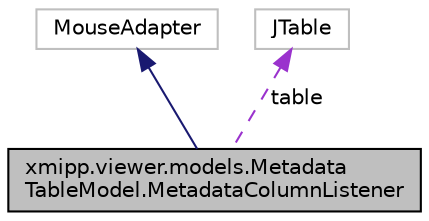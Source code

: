 digraph "xmipp.viewer.models.MetadataTableModel.MetadataColumnListener"
{
  edge [fontname="Helvetica",fontsize="10",labelfontname="Helvetica",labelfontsize="10"];
  node [fontname="Helvetica",fontsize="10",shape=record];
  Node2 [label="xmipp.viewer.models.Metadata\lTableModel.MetadataColumnListener",height=0.2,width=0.4,color="black", fillcolor="grey75", style="filled", fontcolor="black"];
  Node3 -> Node2 [dir="back",color="midnightblue",fontsize="10",style="solid",fontname="Helvetica"];
  Node3 [label="MouseAdapter",height=0.2,width=0.4,color="grey75", fillcolor="white", style="filled"];
  Node4 -> Node2 [dir="back",color="darkorchid3",fontsize="10",style="dashed",label=" table" ,fontname="Helvetica"];
  Node4 [label="JTable",height=0.2,width=0.4,color="grey75", fillcolor="white", style="filled"];
}
